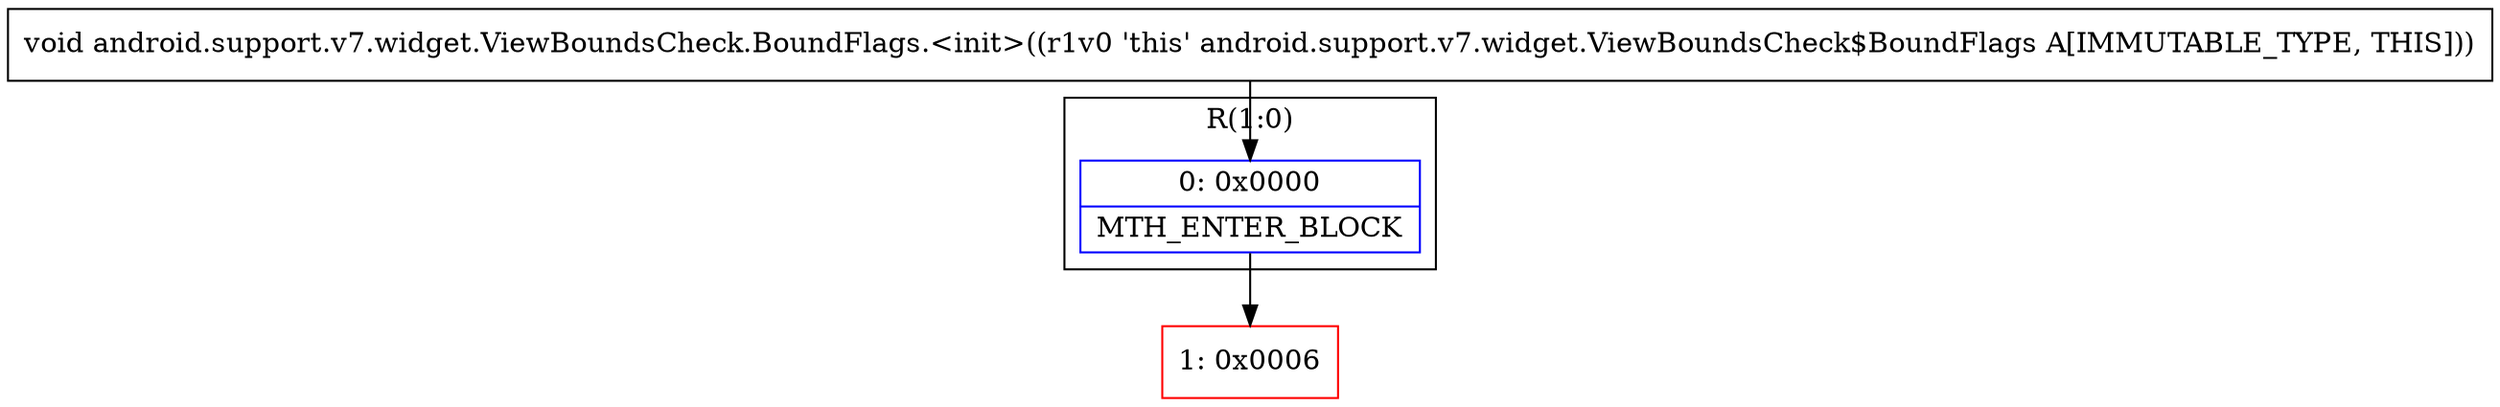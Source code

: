 digraph "CFG forandroid.support.v7.widget.ViewBoundsCheck.BoundFlags.\<init\>()V" {
subgraph cluster_Region_1205122852 {
label = "R(1:0)";
node [shape=record,color=blue];
Node_0 [shape=record,label="{0\:\ 0x0000|MTH_ENTER_BLOCK\l}"];
}
Node_1 [shape=record,color=red,label="{1\:\ 0x0006}"];
MethodNode[shape=record,label="{void android.support.v7.widget.ViewBoundsCheck.BoundFlags.\<init\>((r1v0 'this' android.support.v7.widget.ViewBoundsCheck$BoundFlags A[IMMUTABLE_TYPE, THIS])) }"];
MethodNode -> Node_0;
Node_0 -> Node_1;
}

